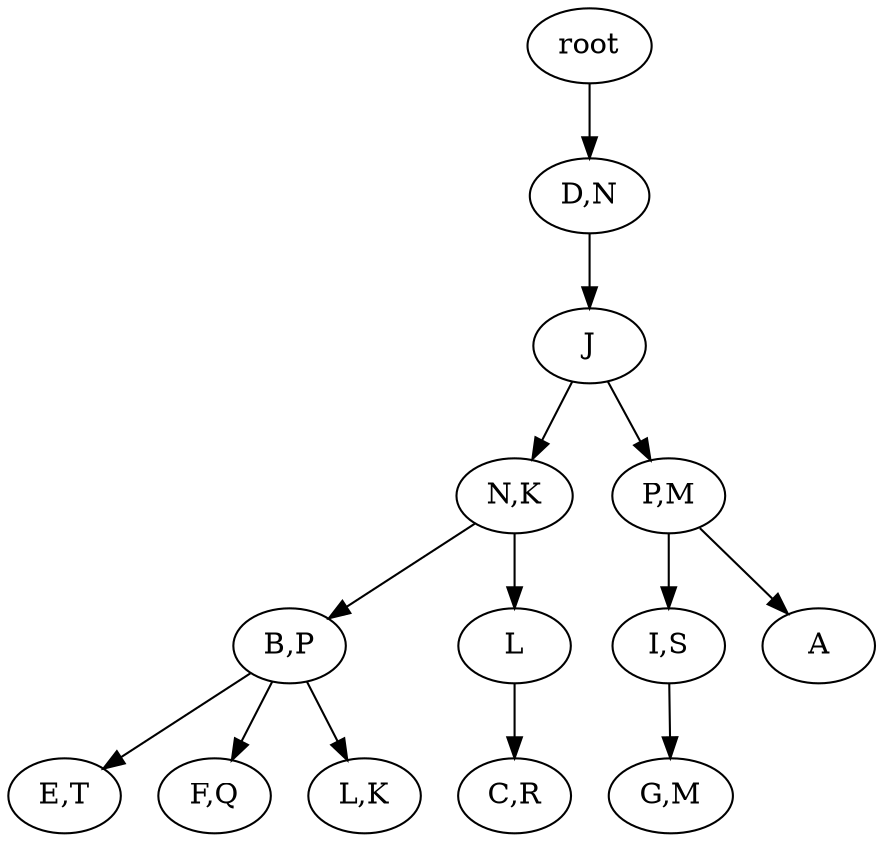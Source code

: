 strict digraph G {
	graph [name=G];
	0	 [label=root];
	1	 [label="D,N"];
	0 -> 1;
	2	 [label=J];
	1 -> 2;
	3	 [label="N,K"];
	2 -> 3;
	4	 [label="P,M"];
	2 -> 4;
	5	 [label="B,P"];
	3 -> 5;
	6	 [label=L];
	3 -> 6;
	7	 [label="I,S"];
	4 -> 7;
	9	 [label=A];
	4 -> 9;
	10	 [label="E,T"];
	5 -> 10;
	11	 [label="F,Q"];
	5 -> 11;
	12	 [label="L,K"];
	5 -> 12;
	13	 [label="C,R"];
	6 -> 13;
	14	 [label="G,M"];
	7 -> 14;
}
